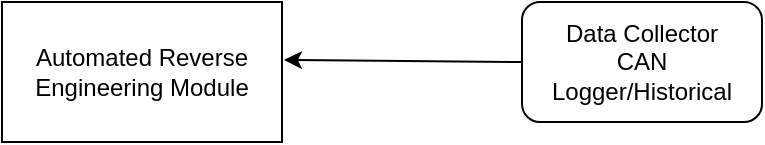 <mxfile version="23.0.0" type="github">
  <diagram name="Page-1" id="Nee233VI5h3raoB0SpvQ">
    <mxGraphModel dx="1482" dy="786" grid="1" gridSize="10" guides="1" tooltips="1" connect="1" arrows="1" fold="1" page="1" pageScale="1" pageWidth="850" pageHeight="1100" math="0" shadow="0">
      <root>
        <mxCell id="0" />
        <mxCell id="1" parent="0" />
        <mxCell id="f0VjcEv972JPRmQcH5-Z-1" value="Automated Reverse Engineering Module" style="rounded=0;whiteSpace=wrap;html=1;" vertex="1" parent="1">
          <mxGeometry x="340" y="50" width="140" height="70" as="geometry" />
        </mxCell>
        <mxCell id="f0VjcEv972JPRmQcH5-Z-3" value="Data Collector&lt;br&gt;CAN Logger/Historical" style="rounded=1;whiteSpace=wrap;html=1;" vertex="1" parent="1">
          <mxGeometry x="600" y="50" width="120" height="60" as="geometry" />
        </mxCell>
        <mxCell id="f0VjcEv972JPRmQcH5-Z-6" value="" style="endArrow=classic;html=1;rounded=0;exitX=0;exitY=0.5;exitDx=0;exitDy=0;entryX=1.007;entryY=0.414;entryDx=0;entryDy=0;entryPerimeter=0;" edge="1" parent="1" source="f0VjcEv972JPRmQcH5-Z-3" target="f0VjcEv972JPRmQcH5-Z-1">
          <mxGeometry width="50" height="50" relative="1" as="geometry">
            <mxPoint x="400" y="430" as="sourcePoint" />
            <mxPoint x="450" y="380" as="targetPoint" />
          </mxGeometry>
        </mxCell>
      </root>
    </mxGraphModel>
  </diagram>
</mxfile>
